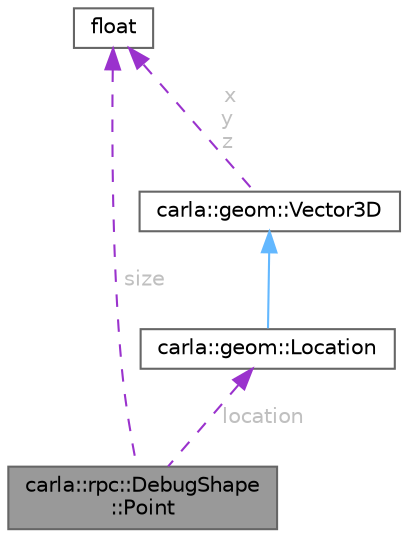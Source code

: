 digraph "carla::rpc::DebugShape::Point"
{
 // INTERACTIVE_SVG=YES
 // LATEX_PDF_SIZE
  bgcolor="transparent";
  edge [fontname=Helvetica,fontsize=10,labelfontname=Helvetica,labelfontsize=10];
  node [fontname=Helvetica,fontsize=10,shape=box,height=0.2,width=0.4];
  Node1 [id="Node000001",label="carla::rpc::DebugShape\l::Point",height=0.2,width=0.4,color="gray40", fillcolor="grey60", style="filled", fontcolor="black",tooltip=" "];
  Node2 -> Node1 [id="edge1_Node000001_Node000002",dir="back",color="darkorchid3",style="dashed",tooltip=" ",label=" location",fontcolor="grey" ];
  Node2 [id="Node000002",label="carla::geom::Location",height=0.2,width=0.4,color="gray40", fillcolor="white", style="filled",URL="$de/d23/classcarla_1_1geom_1_1Location.html",tooltip=" "];
  Node3 -> Node2 [id="edge2_Node000002_Node000003",dir="back",color="steelblue1",style="solid",tooltip=" "];
  Node3 [id="Node000003",label="carla::geom::Vector3D",height=0.2,width=0.4,color="gray40", fillcolor="white", style="filled",URL="$d9/dfe/classcarla_1_1geom_1_1Vector3D.html",tooltip=" "];
  Node4 -> Node3 [id="edge3_Node000003_Node000004",dir="back",color="darkorchid3",style="dashed",tooltip=" ",label=" x\ny\nz",fontcolor="grey" ];
  Node4 [id="Node000004",label="float",height=0.2,width=0.4,color="gray40", fillcolor="white", style="filled",tooltip=" "];
  Node4 -> Node1 [id="edge4_Node000001_Node000004",dir="back",color="darkorchid3",style="dashed",tooltip=" ",label=" size",fontcolor="grey" ];
}
